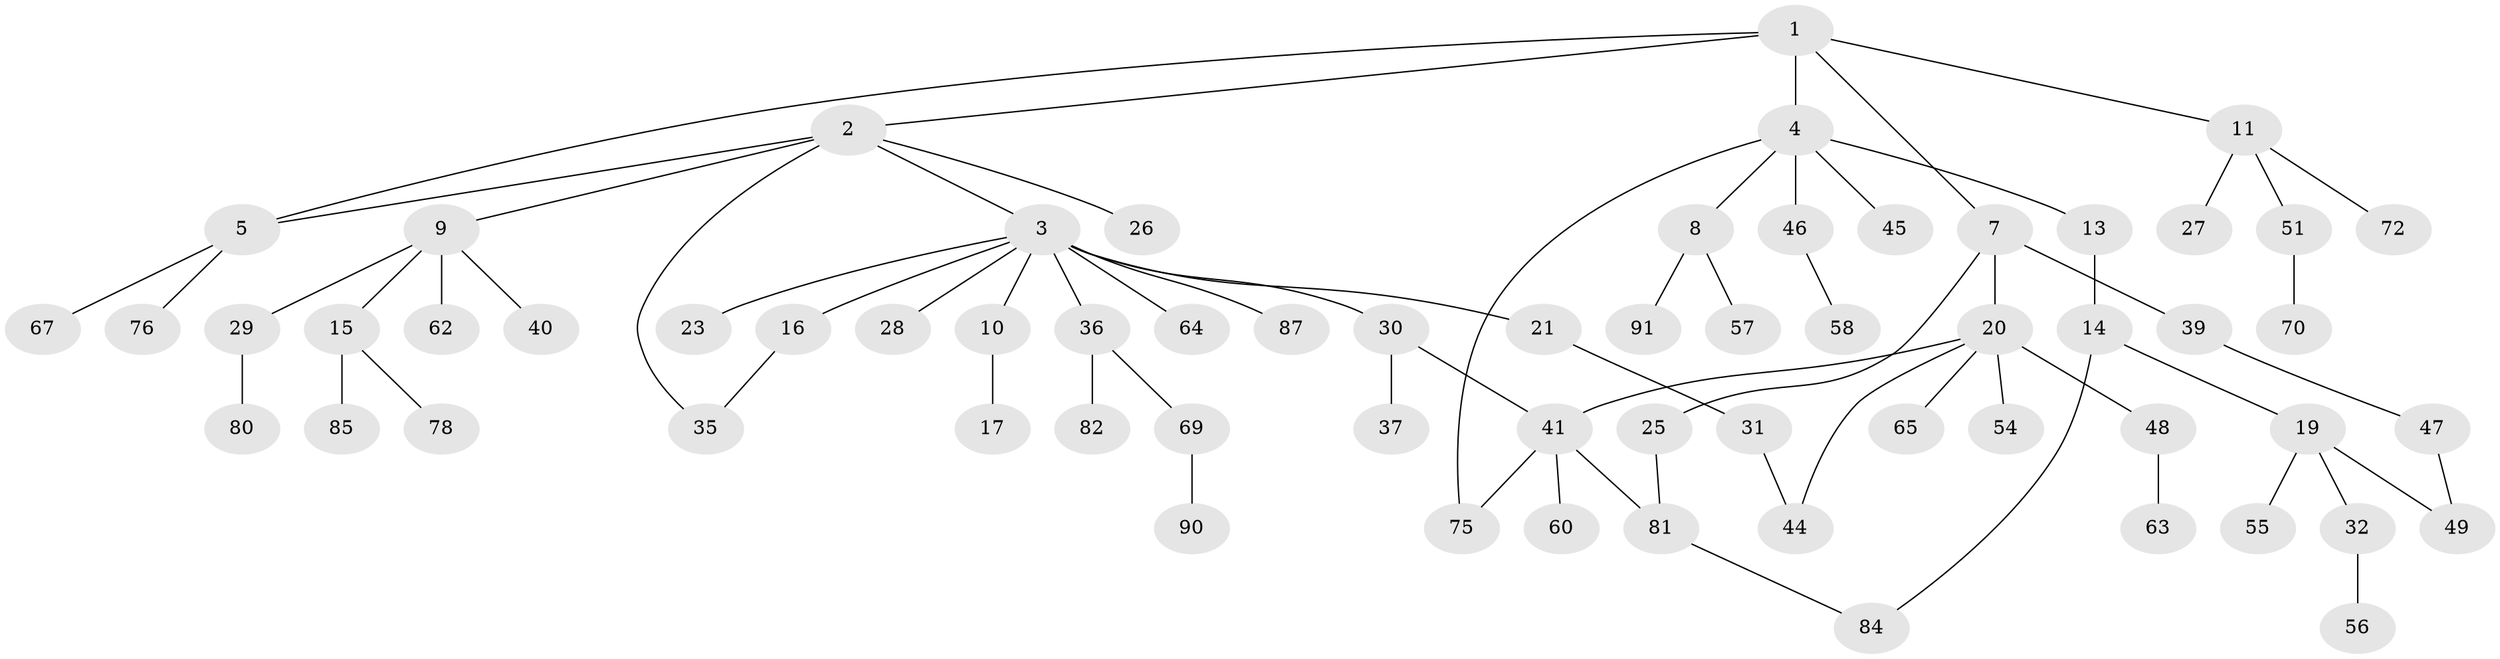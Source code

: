 // Generated by graph-tools (version 1.1) at 2025/23/03/03/25 07:23:32]
// undirected, 65 vertices, 72 edges
graph export_dot {
graph [start="1"]
  node [color=gray90,style=filled];
  1 [super="+86"];
  2 [super="+34"];
  3 [super="+6"];
  4 [super="+22"];
  5 [super="+66"];
  7 [super="+12"];
  8 [super="+38"];
  9 [super="+71"];
  10;
  11 [super="+59"];
  13;
  14 [super="+18"];
  15 [super="+42"];
  16;
  17;
  19 [super="+24"];
  20 [super="+33"];
  21;
  23;
  25 [super="+74"];
  26;
  27;
  28;
  29 [super="+52"];
  30;
  31;
  32;
  35 [super="+53"];
  36 [super="+43"];
  37;
  39;
  40;
  41 [super="+77"];
  44;
  45;
  46;
  47 [super="+50"];
  48 [super="+61"];
  49 [super="+73"];
  51 [super="+88"];
  54 [super="+92"];
  55;
  56;
  57;
  58 [super="+68"];
  60;
  62;
  63;
  64;
  65;
  67;
  69 [super="+83"];
  70 [super="+93"];
  72 [super="+79"];
  75;
  76;
  78;
  80;
  81;
  82;
  84 [super="+89"];
  85;
  87;
  90;
  91;
  1 -- 2;
  1 -- 4;
  1 -- 5;
  1 -- 7;
  1 -- 11;
  2 -- 3;
  2 -- 9;
  2 -- 26;
  2 -- 35;
  2 -- 5;
  3 -- 10;
  3 -- 21;
  3 -- 23;
  3 -- 28;
  3 -- 30;
  3 -- 87;
  3 -- 16;
  3 -- 64;
  3 -- 36 [weight=2];
  4 -- 8;
  4 -- 13;
  4 -- 75;
  4 -- 45;
  4 -- 46;
  5 -- 67;
  5 -- 76;
  7 -- 20;
  7 -- 25;
  7 -- 39;
  8 -- 57;
  8 -- 91;
  9 -- 15;
  9 -- 29;
  9 -- 40;
  9 -- 62;
  10 -- 17;
  11 -- 27;
  11 -- 51;
  11 -- 72;
  13 -- 14;
  14 -- 84;
  14 -- 19;
  15 -- 78;
  15 -- 85;
  16 -- 35;
  19 -- 32;
  19 -- 49;
  19 -- 55;
  20 -- 44;
  20 -- 54;
  20 -- 48;
  20 -- 65;
  20 -- 41;
  21 -- 31;
  25 -- 81;
  29 -- 80;
  30 -- 37;
  30 -- 41;
  31 -- 44;
  32 -- 56;
  36 -- 69;
  36 -- 82;
  39 -- 47;
  41 -- 60;
  41 -- 75;
  41 -- 81;
  46 -- 58;
  47 -- 49;
  48 -- 63;
  51 -- 70;
  69 -- 90;
  81 -- 84;
}
